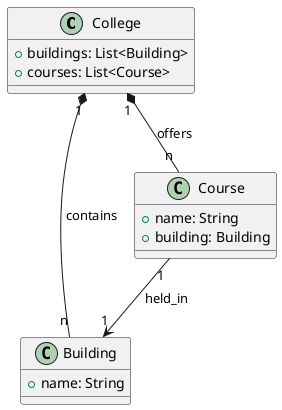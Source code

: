 @startuml

class College {
    +buildings: List<Building>
    +courses: List<Course>
}

class Building {
    +name: String
}

class Course {
    +name: String
    +building: Building
}

College "1" *-- "n" Building : contains
College "1" *-- "n" Course : offers
Course "1" --> "1" Building : held_in

@enduml
